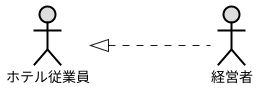 @startuml ユースケース図
left to right direction
actor ホテル従業員 #DDDDDD;line:black;line.bold;
actor 経営者 #DDDDDD;line:black;line.bold;
ホテル従業員 <|... 経営者
@enduml